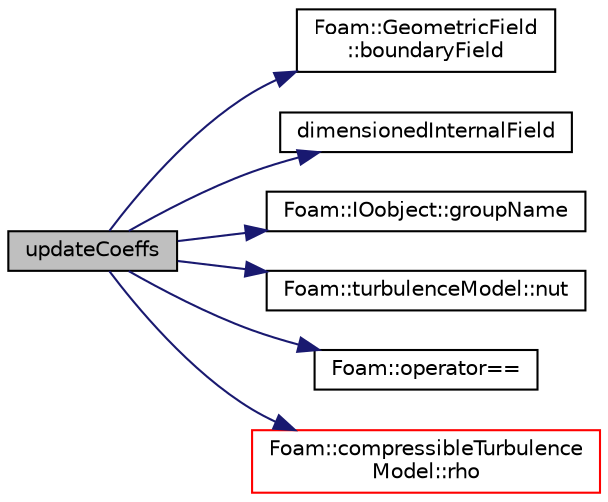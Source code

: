 digraph "updateCoeffs"
{
  bgcolor="transparent";
  edge [fontname="Helvetica",fontsize="10",labelfontname="Helvetica",labelfontsize="10"];
  node [fontname="Helvetica",fontsize="10",shape=record];
  rankdir="LR";
  Node1 [label="updateCoeffs",height=0.2,width=0.4,color="black", fillcolor="grey75", style="filled", fontcolor="black"];
  Node1 -> Node2 [color="midnightblue",fontsize="10",style="solid",fontname="Helvetica"];
  Node2 [label="Foam::GeometricField\l::boundaryField",height=0.2,width=0.4,color="black",URL="$a00923.html#a3c6c1a789b48ea0c5e8bff64f9c14f2d",tooltip="Return reference to GeometricBoundaryField. "];
  Node1 -> Node3 [color="midnightblue",fontsize="10",style="solid",fontname="Helvetica"];
  Node3 [label="dimensionedInternalField",height=0.2,width=0.4,color="black",URL="$a03138.html#a942cd19121a46cdc649099eb27c74b18"];
  Node1 -> Node4 [color="midnightblue",fontsize="10",style="solid",fontname="Helvetica"];
  Node4 [label="Foam::IOobject::groupName",height=0.2,width=0.4,color="black",URL="$a01181.html#ad5705e6da2a025ad75b4cf5d748d7d30"];
  Node1 -> Node5 [color="midnightblue",fontsize="10",style="solid",fontname="Helvetica"];
  Node5 [label="Foam::turbulenceModel::nut",height=0.2,width=0.4,color="black",URL="$a02709.html#a1db87b18f9ce22499fd79db299416788",tooltip="Return the turbulence viscosity. "];
  Node1 -> Node6 [color="midnightblue",fontsize="10",style="solid",fontname="Helvetica"];
  Node6 [label="Foam::operator==",height=0.2,width=0.4,color="black",URL="$a10758.html#a28a45d2e3cca6152b024de57575abbf1"];
  Node1 -> Node7 [color="midnightblue",fontsize="10",style="solid",fontname="Helvetica"];
  Node7 [label="Foam::compressibleTurbulence\lModel::rho",height=0.2,width=0.4,color="red",URL="$a00337.html#a6cc58ca827e928ad616c8c8b46082e7f",tooltip="Return the density field. "];
}
